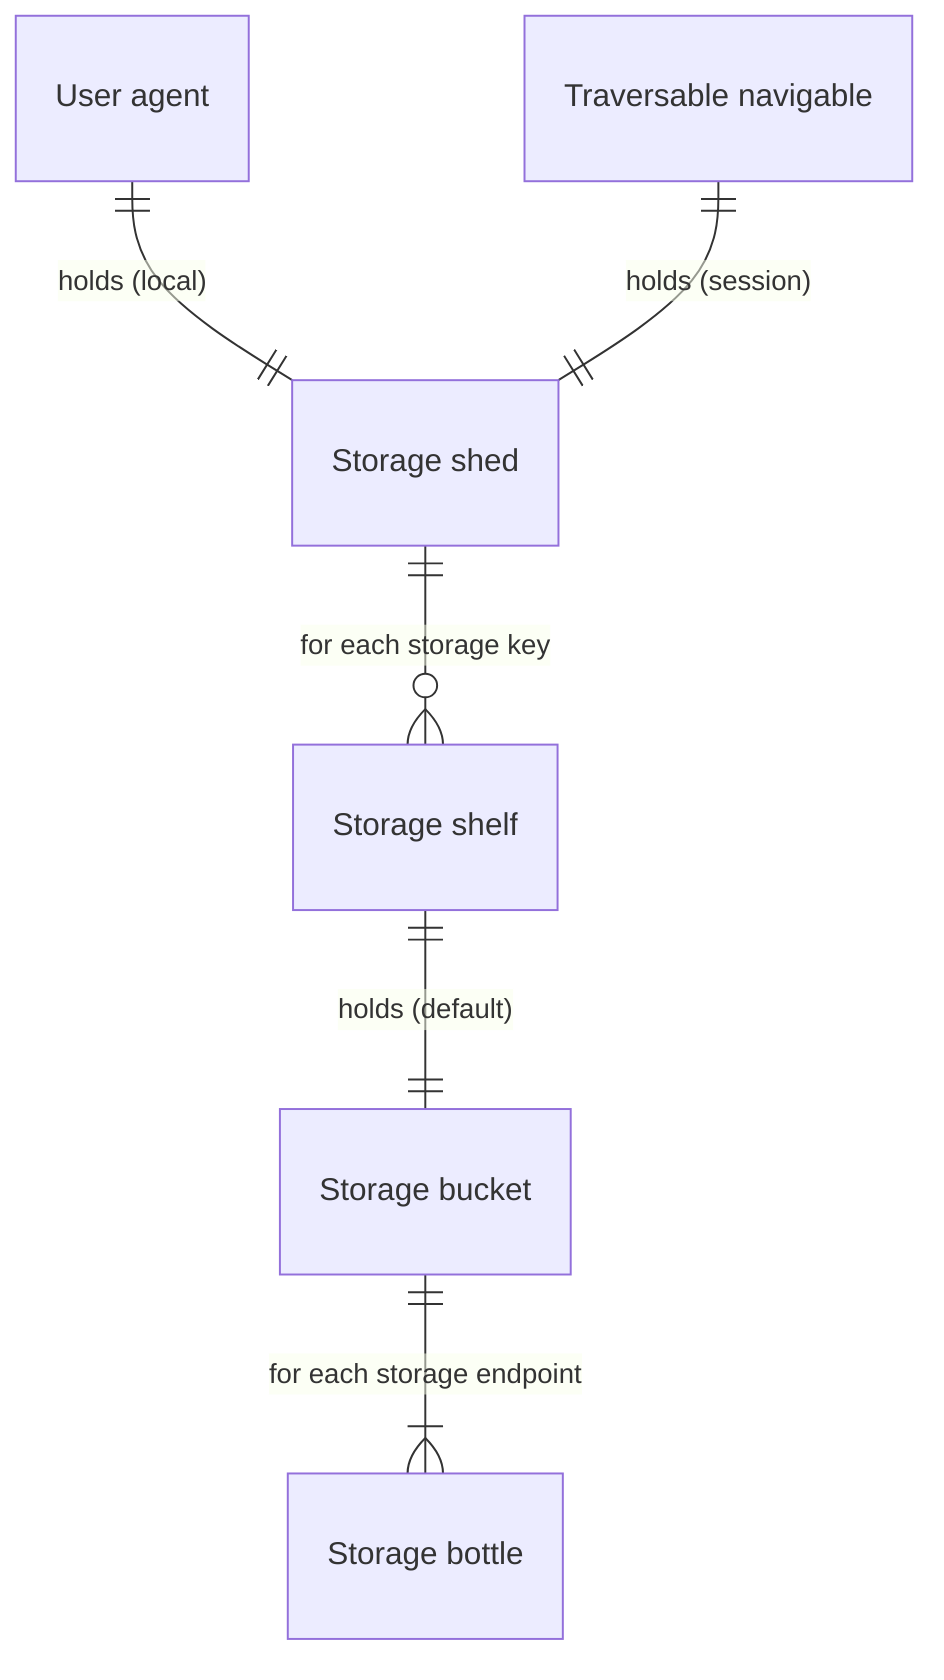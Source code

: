 erDiagram

%% This is the source file for `model-diagram.svg`.
%% Build command: `npm i && npm run build-diagram`
%% Don't forget to adjust the size in storage.bs when modifying this.
%% (See viewBox attribute of the resulting SVG)

"User agent" ||--|| "Storage shed" : "holds (local)"
"Traversable navigable" ||--|| "Storage shed" : "holds (session)"
"Storage shed" ||--o{ "Storage shelf" : "for each storage key"
"Storage shelf" ||--|| "Storage bucket" : "holds (default)"
"Storage bucket" ||--|{ "Storage bottle" : "for each storage endpoint"